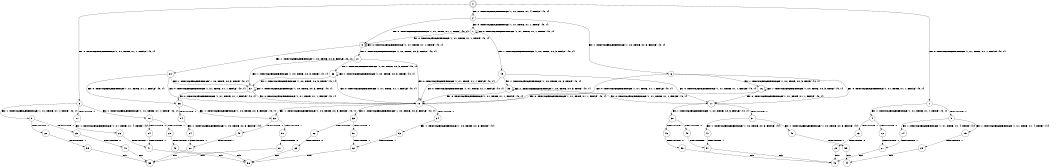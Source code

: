 digraph BCG {
size = "7, 10.5";
center = TRUE;
node [shape = circle];
0 [peripheries = 2];
0 -> 1 [label = "EX !0 !ATOMIC_EXCH_BRANCH (1, +1, TRUE, +1, 1, FALSE) !{0, 1}"];
0 -> 2 [label = "EX !1 !ATOMIC_EXCH_BRANCH (1, +1, TRUE, +1, 4, FALSE) !{0, 1}"];
0 -> 3 [label = "EX !0 !ATOMIC_EXCH_BRANCH (1, +1, TRUE, +1, 1, FALSE) !{0, 1}"];
1 -> 4 [label = "EX !1 !ATOMIC_EXCH_BRANCH (1, +1, TRUE, +1, 4, TRUE) !{0, 1}"];
1 -> 5 [label = "TERMINATE !0"];
2 -> 6 [label = "EX !1 !ATOMIC_EXCH_BRANCH (1, +0, TRUE, +0, 3, FALSE) !{0, 1}"];
2 -> 7 [label = "EX !0 !ATOMIC_EXCH_BRANCH (1, +1, TRUE, +1, 1, TRUE) !{0, 1}"];
2 -> 8 [label = "EX !0 !ATOMIC_EXCH_BRANCH (1, +1, TRUE, +1, 1, TRUE) !{0, 1}"];
3 -> 9 [label = "EX !1 !ATOMIC_EXCH_BRANCH (1, +1, TRUE, +1, 4, TRUE) !{0, 1}"];
3 -> 10 [label = "EX !1 !ATOMIC_EXCH_BRANCH (1, +1, TRUE, +1, 4, TRUE) !{0, 1}"];
3 -> 11 [label = "TERMINATE !0"];
4 -> 12 [label = "TERMINATE !0"];
4 -> 13 [label = "TERMINATE !1"];
5 -> 14 [label = "EX !1 !ATOMIC_EXCH_BRANCH (1, +1, TRUE, +1, 4, TRUE) !{1}"];
5 -> 15 [label = "EX !1 !ATOMIC_EXCH_BRANCH (1, +1, TRUE, +1, 4, TRUE) !{1}"];
6 -> 16 [label = "EX !1 !ATOMIC_EXCH_BRANCH (1, +0, TRUE, +0, 3, TRUE) !{0, 1}"];
6 -> 17 [label = "EX !0 !ATOMIC_EXCH_BRANCH (1, +1, TRUE, +1, 1, FALSE) !{0, 1}"];
6 -> 18 [label = "EX !0 !ATOMIC_EXCH_BRANCH (1, +1, TRUE, +1, 1, FALSE) !{0, 1}"];
7 -> 7 [label = "EX !0 !ATOMIC_EXCH_BRANCH (1, +1, TRUE, +1, 1, TRUE) !{0, 1}"];
7 -> 19 [label = "EX !1 !ATOMIC_EXCH_BRANCH (1, +0, TRUE, +0, 3, FALSE) !{0, 1}"];
7 -> 8 [label = "EX !0 !ATOMIC_EXCH_BRANCH (1, +1, TRUE, +1, 1, TRUE) !{0, 1}"];
8 -> 20 [label = "EX !1 !ATOMIC_EXCH_BRANCH (1, +0, TRUE, +0, 3, FALSE) !{0, 1}"];
8 -> 8 [label = "EX !0 !ATOMIC_EXCH_BRANCH (1, +1, TRUE, +1, 1, TRUE) !{0, 1}"];
8 -> 21 [label = "EX !1 !ATOMIC_EXCH_BRANCH (1, +0, TRUE, +0, 3, FALSE) !{0, 1}"];
9 -> 22 [label = "TERMINATE !0"];
9 -> 23 [label = "TERMINATE !1"];
10 -> 24 [label = "TERMINATE !0"];
10 -> 25 [label = "TERMINATE !1"];
11 -> 26 [label = "EX !1 !ATOMIC_EXCH_BRANCH (1, +1, TRUE, +1, 4, TRUE) !{1}"];
12 -> 27 [label = "TERMINATE !1"];
13 -> 28 [label = "TERMINATE !0"];
14 -> 27 [label = "TERMINATE !1"];
15 -> 29 [label = "TERMINATE !1"];
16 -> 16 [label = "EX !1 !ATOMIC_EXCH_BRANCH (1, +0, TRUE, +0, 3, TRUE) !{0, 1}"];
16 -> 17 [label = "EX !0 !ATOMIC_EXCH_BRANCH (1, +1, TRUE, +1, 1, FALSE) !{0, 1}"];
16 -> 18 [label = "EX !0 !ATOMIC_EXCH_BRANCH (1, +1, TRUE, +1, 1, FALSE) !{0, 1}"];
17 -> 30 [label = "EX !1 !ATOMIC_EXCH_BRANCH (1, +0, TRUE, +0, 3, FALSE) !{0, 1}"];
17 -> 31 [label = "TERMINATE !0"];
18 -> 32 [label = "EX !1 !ATOMIC_EXCH_BRANCH (1, +0, TRUE, +0, 3, FALSE) !{0, 1}"];
18 -> 33 [label = "EX !1 !ATOMIC_EXCH_BRANCH (1, +0, TRUE, +0, 3, FALSE) !{0, 1}"];
18 -> 34 [label = "TERMINATE !0"];
19 -> 17 [label = "EX !0 !ATOMIC_EXCH_BRANCH (1, +1, TRUE, +1, 1, FALSE) !{0, 1}"];
19 -> 35 [label = "EX !1 !ATOMIC_EXCH_BRANCH (1, +0, TRUE, +0, 3, TRUE) !{0, 1}"];
19 -> 18 [label = "EX !0 !ATOMIC_EXCH_BRANCH (1, +1, TRUE, +1, 1, FALSE) !{0, 1}"];
20 -> 36 [label = "EX !0 !ATOMIC_EXCH_BRANCH (1, +1, TRUE, +1, 1, FALSE) !{0, 1}"];
20 -> 37 [label = "EX !1 !ATOMIC_EXCH_BRANCH (1, +0, TRUE, +0, 3, TRUE) !{0, 1}"];
20 -> 18 [label = "EX !0 !ATOMIC_EXCH_BRANCH (1, +1, TRUE, +1, 1, FALSE) !{0, 1}"];
21 -> 37 [label = "EX !1 !ATOMIC_EXCH_BRANCH (1, +0, TRUE, +0, 3, TRUE) !{0, 1}"];
21 -> 18 [label = "EX !0 !ATOMIC_EXCH_BRANCH (1, +1, TRUE, +1, 1, FALSE) !{0, 1}"];
21 -> 38 [label = "EX !1 !ATOMIC_EXCH_BRANCH (1, +0, TRUE, +0, 3, TRUE) !{0, 1}"];
22 -> 39 [label = "TERMINATE !1"];
23 -> 40 [label = "TERMINATE !0"];
24 -> 41 [label = "TERMINATE !1"];
25 -> 42 [label = "TERMINATE !0"];
26 -> 41 [label = "TERMINATE !1"];
27 -> 43 [label = "exit"];
28 -> 43 [label = "exit"];
29 -> 44 [label = "exit"];
30 -> 45 [label = "TERMINATE !0"];
30 -> 46 [label = "TERMINATE !1"];
31 -> 47 [label = "EX !1 !ATOMIC_EXCH_BRANCH (1, +0, TRUE, +0, 3, FALSE) !{1}"];
31 -> 48 [label = "EX !1 !ATOMIC_EXCH_BRANCH (1, +0, TRUE, +0, 3, FALSE) !{1}"];
32 -> 49 [label = "TERMINATE !0"];
32 -> 50 [label = "TERMINATE !1"];
33 -> 51 [label = "TERMINATE !0"];
33 -> 52 [label = "TERMINATE !1"];
34 -> 53 [label = "EX !1 !ATOMIC_EXCH_BRANCH (1, +0, TRUE, +0, 3, FALSE) !{1}"];
35 -> 17 [label = "EX !0 !ATOMIC_EXCH_BRANCH (1, +1, TRUE, +1, 1, FALSE) !{0, 1}"];
35 -> 35 [label = "EX !1 !ATOMIC_EXCH_BRANCH (1, +0, TRUE, +0, 3, TRUE) !{0, 1}"];
35 -> 18 [label = "EX !0 !ATOMIC_EXCH_BRANCH (1, +1, TRUE, +1, 1, FALSE) !{0, 1}"];
36 -> 32 [label = "EX !1 !ATOMIC_EXCH_BRANCH (1, +0, TRUE, +0, 3, FALSE) !{0, 1}"];
36 -> 54 [label = "TERMINATE !0"];
37 -> 36 [label = "EX !0 !ATOMIC_EXCH_BRANCH (1, +1, TRUE, +1, 1, FALSE) !{0, 1}"];
37 -> 37 [label = "EX !1 !ATOMIC_EXCH_BRANCH (1, +0, TRUE, +0, 3, TRUE) !{0, 1}"];
37 -> 18 [label = "EX !0 !ATOMIC_EXCH_BRANCH (1, +1, TRUE, +1, 1, FALSE) !{0, 1}"];
38 -> 37 [label = "EX !1 !ATOMIC_EXCH_BRANCH (1, +0, TRUE, +0, 3, TRUE) !{0, 1}"];
38 -> 18 [label = "EX !0 !ATOMIC_EXCH_BRANCH (1, +1, TRUE, +1, 1, FALSE) !{0, 1}"];
38 -> 38 [label = "EX !1 !ATOMIC_EXCH_BRANCH (1, +0, TRUE, +0, 3, TRUE) !{0, 1}"];
39 -> 55 [label = "exit"];
40 -> 55 [label = "exit"];
41 -> 56 [label = "exit"];
42 -> 56 [label = "exit"];
45 -> 57 [label = "TERMINATE !1"];
46 -> 58 [label = "TERMINATE !0"];
47 -> 57 [label = "TERMINATE !1"];
48 -> 59 [label = "TERMINATE !1"];
49 -> 60 [label = "TERMINATE !1"];
50 -> 61 [label = "TERMINATE !0"];
51 -> 62 [label = "TERMINATE !1"];
52 -> 63 [label = "TERMINATE !0"];
53 -> 62 [label = "TERMINATE !1"];
54 -> 64 [label = "EX !1 !ATOMIC_EXCH_BRANCH (1, +0, TRUE, +0, 3, FALSE) !{1}"];
57 -> 43 [label = "exit"];
58 -> 43 [label = "exit"];
59 -> 44 [label = "exit"];
60 -> 55 [label = "exit"];
61 -> 55 [label = "exit"];
62 -> 56 [label = "exit"];
63 -> 56 [label = "exit"];
64 -> 60 [label = "TERMINATE !1"];
}
